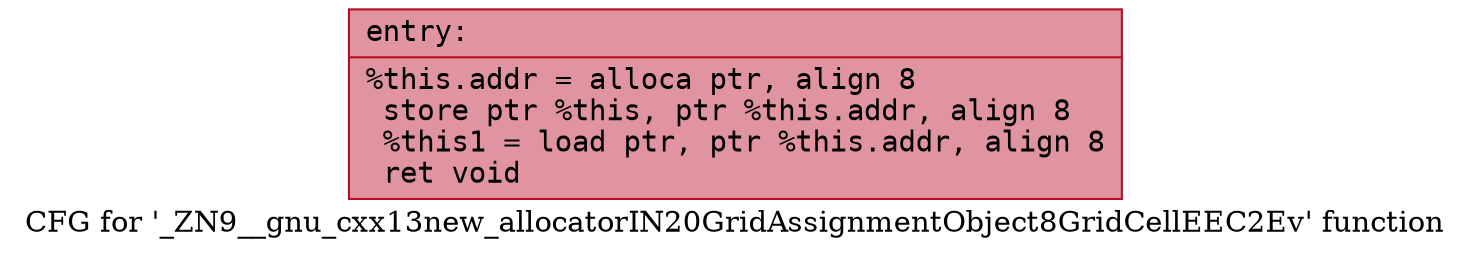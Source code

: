 digraph "CFG for '_ZN9__gnu_cxx13new_allocatorIN20GridAssignmentObject8GridCellEEC2Ev' function" {
	label="CFG for '_ZN9__gnu_cxx13new_allocatorIN20GridAssignmentObject8GridCellEEC2Ev' function";

	Node0x5646193fa8c0 [shape=record,color="#b70d28ff", style=filled, fillcolor="#b70d2870" fontname="Courier",label="{entry:\l|  %this.addr = alloca ptr, align 8\l  store ptr %this, ptr %this.addr, align 8\l  %this1 = load ptr, ptr %this.addr, align 8\l  ret void\l}"];
}
